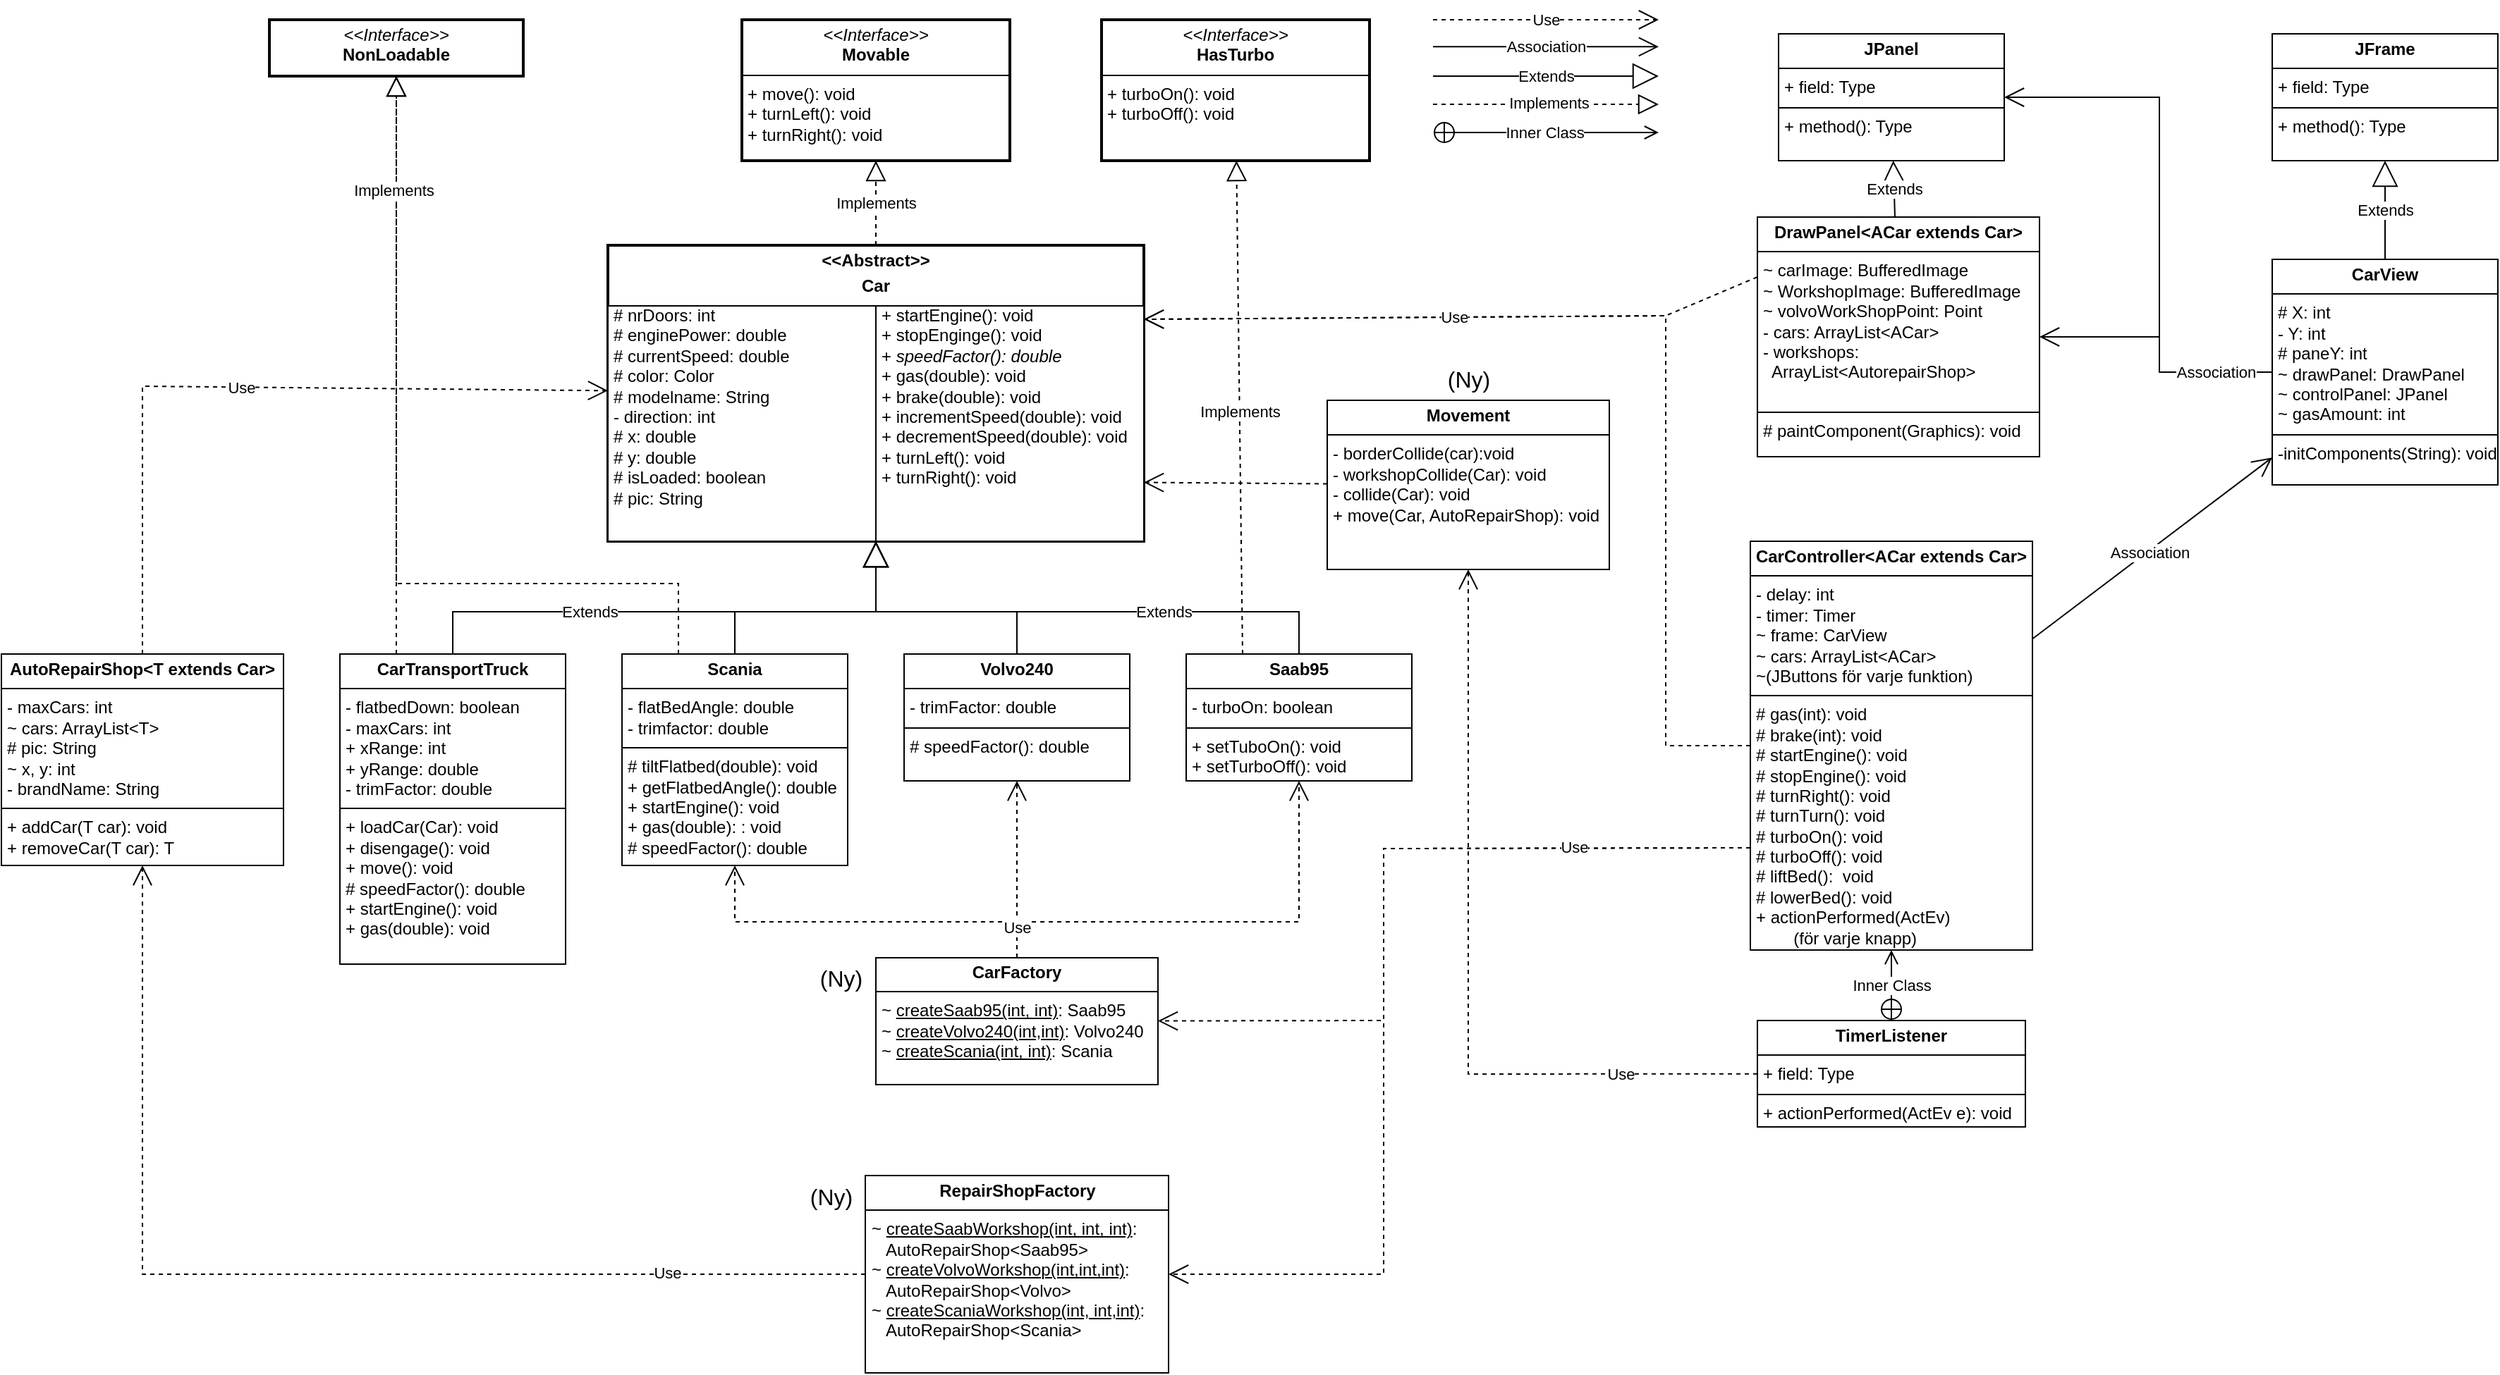 <mxfile version="26.0.16">
  <diagram name="Sida-1" id="Nc39ZoOwCb8wQkVG9bUB">
    <mxGraphModel dx="2227" dy="696" grid="1" gridSize="10" guides="1" tooltips="1" connect="1" arrows="1" fold="1" page="1" pageScale="1" pageWidth="827" pageHeight="1169" math="0" shadow="0">
      <root>
        <mxCell id="0" />
        <mxCell id="1" parent="0" />
        <mxCell id="TYtJpe8hq0c6kEm3nhar-1" value="&lt;p style=&quot;margin:0px;margin-top:4px;text-align:center;&quot;&gt;&lt;i&gt;&amp;lt;&amp;lt;Interface&amp;gt;&amp;gt;&lt;/i&gt;&lt;br&gt;&lt;b&gt;Movable&lt;/b&gt;&lt;/p&gt;&lt;hr size=&quot;1&quot; style=&quot;border-style:solid;&quot;&gt;&lt;p style=&quot;margin:0px;margin-left:4px;&quot;&gt;+ move(): void&lt;/p&gt;&lt;p style=&quot;margin:0px;margin-left:4px;&quot;&gt;+ turnLeft(): void&lt;/p&gt;&lt;p style=&quot;margin:0px;margin-left:4px;&quot;&gt;+ turnRight(): void&lt;/p&gt;" style="verticalAlign=top;align=left;overflow=fill;html=1;whiteSpace=wrap;strokeWidth=2;" parent="1" vertex="1">
          <mxGeometry x="475" y="40" width="190" height="100" as="geometry" />
        </mxCell>
        <mxCell id="TYtJpe8hq0c6kEm3nhar-3" value="&lt;p style=&quot;margin:0px;margin-top:4px;text-align:center;&quot;&gt;&lt;i&gt;&amp;lt;&amp;lt;Interface&amp;gt;&amp;gt;&lt;/i&gt;&lt;br&gt;&lt;b&gt;NonLoadable&lt;/b&gt;&lt;/p&gt;&lt;p style=&quot;margin:0px;margin-left:4px;&quot;&gt;&lt;br&gt;&lt;/p&gt;" style="verticalAlign=top;align=left;overflow=fill;html=1;whiteSpace=wrap;strokeWidth=2;" parent="1" vertex="1">
          <mxGeometry x="140" y="40" width="180" height="40" as="geometry" />
        </mxCell>
        <mxCell id="TYtJpe8hq0c6kEm3nhar-4" value="&lt;p style=&quot;margin:0px;margin-top:4px;text-align:center;&quot;&gt;&lt;b&gt;CarTransportTruck&lt;/b&gt;&lt;/p&gt;&lt;hr size=&quot;1&quot; style=&quot;border-style:solid;&quot;&gt;&lt;p style=&quot;margin:0px;margin-left:4px;&quot;&gt;- flatbedDown: boolean&lt;/p&gt;&lt;p style=&quot;margin:0px;margin-left:4px;&quot;&gt;- maxCars: int&lt;/p&gt;&lt;p style=&quot;margin:0px;margin-left:4px;&quot;&gt;+ xRange: int&lt;/p&gt;&lt;p style=&quot;margin:0px;margin-left:4px;&quot;&gt;+ yRange: double&lt;/p&gt;&lt;p style=&quot;margin:0px;margin-left:4px;&quot;&gt;- trimFactor: double&lt;/p&gt;&lt;hr size=&quot;1&quot; style=&quot;border-style:solid;&quot;&gt;&lt;p style=&quot;margin:0px;margin-left:4px;&quot;&gt;+ loadCar(Car): void&lt;/p&gt;&lt;p style=&quot;margin:0px;margin-left:4px;&quot;&gt;+ disengage(): void&lt;/p&gt;&lt;p style=&quot;margin:0px;margin-left:4px;&quot;&gt;&lt;span style=&quot;background-color: transparent; color: light-dark(rgb(0, 0, 0), rgb(255, 255, 255));&quot;&gt;+ move(): void&lt;/span&gt;&lt;/p&gt;&lt;p style=&quot;margin:0px;margin-left:4px;&quot;&gt;#&lt;span style=&quot;background-color: transparent; color: light-dark(rgb(0, 0, 0), rgb(255, 255, 255));&quot;&gt;&amp;nbsp;speedFactor(): double&lt;/span&gt;&lt;/p&gt;&lt;p style=&quot;margin:0px;margin-left:4px;&quot;&gt;&lt;span style=&quot;background-color: transparent; color: light-dark(rgb(0, 0, 0), rgb(255, 255, 255));&quot;&gt;+ startEngine(): void&lt;br&gt;&lt;/span&gt;&lt;/p&gt;&lt;p style=&quot;margin:0px;margin-left:4px;&quot;&gt;&lt;span style=&quot;background-color: transparent; color: light-dark(rgb(0, 0, 0), rgb(255, 255, 255));&quot;&gt;+ gas(double): void&lt;br&gt;&lt;/span&gt;&lt;/p&gt;" style="verticalAlign=top;align=left;overflow=fill;html=1;whiteSpace=wrap;" parent="1" vertex="1">
          <mxGeometry x="190" y="490" width="160" height="220" as="geometry" />
        </mxCell>
        <mxCell id="TYtJpe8hq0c6kEm3nhar-5" value="&lt;p style=&quot;margin:0px;margin-top:4px;text-align:center;&quot;&gt;&lt;b&gt;DrawPanel&amp;lt;ACar extends Car&amp;gt;&lt;/b&gt;&lt;/p&gt;&lt;hr size=&quot;1&quot; style=&quot;border-style:solid;&quot;&gt;&lt;p style=&quot;margin:0px;margin-left:4px;&quot;&gt;~ carImage: BufferedImage&lt;/p&gt;&lt;p style=&quot;margin:0px;margin-left:4px;&quot;&gt;~ WorkshopImage: BufferedImage&lt;span style=&quot;white-space: pre;&quot;&gt;&#x9;&lt;/span&gt;&lt;/p&gt;&lt;p style=&quot;margin:0px;margin-left:4px;&quot;&gt;~ volvoWorkShopPoint: Point&lt;/p&gt;&lt;p style=&quot;margin:0px;margin-left:4px;&quot;&gt;- cars: ArrayList&amp;lt;ACar&amp;gt;&lt;/p&gt;&lt;p style=&quot;margin:0px;margin-left:4px;&quot;&gt;- workshops:&amp;nbsp; &amp;nbsp; &amp;nbsp; &amp;nbsp; &amp;nbsp; &amp;nbsp; &amp;nbsp; &amp;nbsp; &amp;nbsp; &amp;nbsp;&lt;/p&gt;&lt;p style=&quot;margin:0px;margin-left:4px;&quot;&gt;&amp;nbsp; ArrayList&amp;lt;AutorepairShop&amp;gt;&lt;/p&gt;&lt;p style=&quot;margin:0px;margin-left:4px;&quot;&gt;&lt;br&gt;&lt;/p&gt;&lt;hr size=&quot;1&quot; style=&quot;border-style:solid;&quot;&gt;&lt;p style=&quot;margin:0px;margin-left:4px;&quot;&gt;# paintComponent(Graphics): void&lt;/p&gt;" style="verticalAlign=top;align=left;overflow=fill;html=1;whiteSpace=wrap;" parent="1" vertex="1">
          <mxGeometry x="1195" y="180" width="200" height="170" as="geometry" />
        </mxCell>
        <mxCell id="TYtJpe8hq0c6kEm3nhar-6" value="&lt;p style=&quot;margin:0px;margin-top:4px;text-align:center;&quot;&gt;&lt;b&gt;&amp;lt;&amp;lt;Abstract&amp;gt;&amp;gt;&lt;/b&gt;&lt;/p&gt;&lt;p style=&quot;margin:0px;margin-top:4px;text-align:center;&quot;&gt;&lt;b&gt;Car&lt;/b&gt;&lt;/p&gt;&lt;hr size=&quot;1&quot; style=&quot;border-style:solid;&quot;&gt;&lt;p style=&quot;margin:0px;margin-left:4px;&quot;&gt;# nrDoors: int&lt;/p&gt;&lt;p style=&quot;margin:0px;margin-left:4px;&quot;&gt;# enginePower: double&lt;/p&gt;&lt;p style=&quot;margin:0px;margin-left:4px;&quot;&gt;# currentSpeed: double&lt;/p&gt;&lt;p style=&quot;margin:0px;margin-left:4px;&quot;&gt;# color: Color&lt;/p&gt;&lt;p style=&quot;margin:0px;margin-left:4px;&quot;&gt;# modelname: String&lt;/p&gt;&lt;p style=&quot;margin:0px;margin-left:4px;&quot;&gt;- direction: String&lt;/p&gt;&lt;p style=&quot;margin:0px;margin-left:4px;&quot;&gt;# x: double&lt;/p&gt;&lt;p style=&quot;margin:0px;margin-left:4px;&quot;&gt;# y: double&lt;/p&gt;&lt;p style=&quot;margin:0px;margin-left:4px;&quot;&gt;# isLoaded: boolean&lt;/p&gt;&lt;p style=&quot;margin:0px;margin-left:4px;&quot;&gt;# pic: String&lt;/p&gt;&lt;hr size=&quot;1&quot; style=&quot;border-style:solid;&quot;&gt;&lt;p style=&quot;margin:0px;margin-left:4px;&quot;&gt;+ startEngine(): void&lt;/p&gt;&lt;p style=&quot;margin:0px;margin-left:4px;&quot;&gt;+ stopEnginge(): void&lt;/p&gt;&lt;p style=&quot;margin:0px;margin-left:4px;&quot;&gt;+ speedFactor(): double {abstract}&lt;/p&gt;&lt;p style=&quot;margin:0px;margin-left:4px;&quot;&gt;+ gas(double): void&lt;/p&gt;&lt;p style=&quot;margin:0px;margin-left:4px;&quot;&gt;+ brake(double): void&lt;/p&gt;&lt;p style=&quot;margin:0px;margin-left:4px;&quot;&gt;+ incrementSpeed(double): void&lt;/p&gt;&lt;p style=&quot;margin:0px;margin-left:4px;&quot;&gt;+ decrementSpeed(double): void&lt;/p&gt;&lt;p style=&quot;margin:0px;margin-left:4px;&quot;&gt;+ turnLeft(): void&lt;/p&gt;&lt;p style=&quot;margin:0px;margin-left:4px;&quot;&gt;+ turnRight(): void&lt;/p&gt;&lt;p style=&quot;margin:0px;margin-left:4px;&quot;&gt;&lt;br&gt;&lt;/p&gt;" style="verticalAlign=top;align=left;overflow=fill;html=1;whiteSpace=wrap;strokeWidth=2;" parent="1" vertex="1">
          <mxGeometry x="380" y="200" width="380" height="210" as="geometry" />
        </mxCell>
        <mxCell id="TYtJpe8hq0c6kEm3nhar-7" value="&lt;p style=&quot;margin:0px;margin-top:4px;text-align:center;&quot;&gt;&lt;b&gt;Scania&lt;/b&gt;&lt;/p&gt;&lt;hr size=&quot;1&quot; style=&quot;border-style:solid;&quot;&gt;&lt;p style=&quot;margin:0px;margin-left:4px;&quot;&gt;- flatBedAngle: double&lt;/p&gt;&lt;p style=&quot;margin:0px;margin-left:4px;&quot;&gt;- trimfactor: double&lt;/p&gt;&lt;hr size=&quot;1&quot; style=&quot;border-style:solid;&quot;&gt;&lt;p style=&quot;margin:0px;margin-left:4px;&quot;&gt;# tiltFlatbed(double): void&lt;/p&gt;&lt;p style=&quot;margin:0px;margin-left:4px;&quot;&gt;+ getFlatbedAngle(): double&lt;/p&gt;&lt;p style=&quot;margin:0px;margin-left:4px;&quot;&gt;+ startEngine(): void&lt;/p&gt;&lt;p style=&quot;margin:0px;margin-left:4px;&quot;&gt;+ gas(double): : void&lt;/p&gt;&lt;p style=&quot;margin:0px;margin-left:4px;&quot;&gt;# speedFactor(): double&lt;/p&gt;&lt;p style=&quot;margin:0px;margin-left:4px;&quot;&gt;&lt;br&gt;&lt;/p&gt;" style="verticalAlign=top;align=left;overflow=fill;html=1;whiteSpace=wrap;" parent="1" vertex="1">
          <mxGeometry x="390" y="490" width="160" height="150" as="geometry" />
        </mxCell>
        <mxCell id="TYtJpe8hq0c6kEm3nhar-8" value="&lt;p style=&quot;margin:0px;margin-top:4px;text-align:center;&quot;&gt;&lt;b&gt;AutoRepairShop&amp;lt;T extends Car&amp;gt;&lt;/b&gt;&lt;/p&gt;&lt;hr size=&quot;1&quot; style=&quot;border-style:solid;&quot;&gt;&lt;p style=&quot;margin:0px;margin-left:4px;&quot;&gt;- maxCars: int&lt;/p&gt;&lt;p style=&quot;margin:0px;margin-left:4px;&quot;&gt;~ cars: ArrayList&amp;lt;T&amp;gt;&lt;/p&gt;&lt;p style=&quot;margin:0px;margin-left:4px;&quot;&gt;# pic: String&lt;/p&gt;&lt;p style=&quot;margin:0px;margin-left:4px;&quot;&gt;~ x, y: int&lt;/p&gt;&lt;p style=&quot;margin:0px;margin-left:4px;&quot;&gt;- brandName: String&lt;/p&gt;&lt;hr size=&quot;1&quot; style=&quot;border-style:solid;&quot;&gt;&lt;p style=&quot;margin:0px;margin-left:4px;&quot;&gt;+ addCar(T car): void&lt;/p&gt;&lt;p style=&quot;margin:0px;margin-left:4px;&quot;&gt;+ removeCar(T car): T&lt;/p&gt;" style="verticalAlign=top;align=left;overflow=fill;html=1;whiteSpace=wrap;" parent="1" vertex="1">
          <mxGeometry x="-50" y="490" width="200" height="150" as="geometry" />
        </mxCell>
        <mxCell id="TYtJpe8hq0c6kEm3nhar-9" value="&lt;p style=&quot;margin:0px;margin-top:4px;text-align:center;&quot;&gt;&lt;b&gt;Saab95&lt;/b&gt;&lt;/p&gt;&lt;hr size=&quot;1&quot; style=&quot;border-style:solid;&quot;&gt;&lt;p style=&quot;margin:0px;margin-left:4px;&quot;&gt;- turboOn: boolean&lt;/p&gt;&lt;hr size=&quot;1&quot; style=&quot;border-style:solid;&quot;&gt;&lt;p style=&quot;margin:0px;margin-left:4px;&quot;&gt;+ setTuboOn(): void&lt;/p&gt;&lt;p style=&quot;margin:0px;margin-left:4px;&quot;&gt;+ setTurboOff(): void&lt;/p&gt;" style="verticalAlign=top;align=left;overflow=fill;html=1;whiteSpace=wrap;" parent="1" vertex="1">
          <mxGeometry x="790" y="490" width="160" height="90" as="geometry" />
        </mxCell>
        <mxCell id="TYtJpe8hq0c6kEm3nhar-12" value="&lt;p style=&quot;margin:0px;margin-top:4px;text-align:center;&quot;&gt;&lt;b&gt;CarView&lt;/b&gt;&lt;/p&gt;&lt;hr size=&quot;1&quot; style=&quot;border-style:solid;&quot;&gt;&lt;p style=&quot;margin:0px;margin-left:4px;&quot;&gt;# X: int&lt;/p&gt;&lt;p style=&quot;margin:0px;margin-left:4px;&quot;&gt;- Y: int&lt;/p&gt;&lt;p style=&quot;margin:0px;margin-left:4px;&quot;&gt;# paneY: int&lt;/p&gt;&lt;p style=&quot;margin:0px;margin-left:4px;&quot;&gt;~ drawPanel: DrawPanel&lt;/p&gt;&lt;p style=&quot;margin:0px;margin-left:4px;&quot;&gt;~ controlPanel: JPanel&lt;/p&gt;&lt;p style=&quot;margin:0px;margin-left:4px;&quot;&gt;~ gasAmount: int&lt;/p&gt;&lt;hr size=&quot;1&quot; style=&quot;border-style:solid;&quot;&gt;&lt;p style=&quot;margin:0px;margin-left:4px;&quot;&gt;-initComponents(String): void&lt;/p&gt;" style="verticalAlign=top;align=left;overflow=fill;html=1;whiteSpace=wrap;" parent="1" vertex="1">
          <mxGeometry x="1560" y="210" width="160" height="160" as="geometry" />
        </mxCell>
        <mxCell id="TYtJpe8hq0c6kEm3nhar-13" value="&lt;p style=&quot;margin:0px;margin-top:4px;text-align:center;&quot;&gt;&lt;b&gt;Volvo240&lt;/b&gt;&lt;/p&gt;&lt;hr size=&quot;1&quot; style=&quot;border-style:solid;&quot;&gt;&lt;p style=&quot;margin:0px;margin-left:4px;&quot;&gt;- trimFactor: double&lt;/p&gt;&lt;hr size=&quot;1&quot; style=&quot;border-style:solid;&quot;&gt;&lt;p style=&quot;margin:0px;margin-left:4px;&quot;&gt;# speedFactor(): double&lt;/p&gt;" style="verticalAlign=top;align=left;overflow=fill;html=1;whiteSpace=wrap;" parent="1" vertex="1">
          <mxGeometry x="590" y="490" width="160" height="90" as="geometry" />
        </mxCell>
        <mxCell id="TYtJpe8hq0c6kEm3nhar-14" value="&lt;p style=&quot;margin:0px;margin-top:4px;text-align:center;&quot;&gt;&lt;b&gt;CarController&amp;lt;ACar extends Car&amp;gt;&lt;/b&gt;&lt;/p&gt;&lt;hr size=&quot;1&quot; style=&quot;border-style:solid;&quot;&gt;&lt;p style=&quot;margin:0px;margin-left:4px;&quot;&gt;- delay: int&lt;/p&gt;&lt;p style=&quot;margin:0px;margin-left:4px;&quot;&gt;- timer: Timer&lt;/p&gt;&lt;p style=&quot;margin:0px;margin-left:4px;&quot;&gt;~ frame: CarView&lt;/p&gt;&lt;p style=&quot;margin:0px;margin-left:4px;&quot;&gt;~ cars: ArrayList&amp;lt;ACar&amp;gt;&lt;/p&gt;&lt;p style=&quot;margin:0px;margin-left:4px;&quot;&gt;~(JButtons för varje funktion)&lt;/p&gt;&lt;hr size=&quot;1&quot; style=&quot;border-style:solid;&quot;&gt;&lt;p style=&quot;margin:0px;margin-left:4px;&quot;&gt;# gas(int): void&lt;/p&gt;&lt;p style=&quot;margin:0px;margin-left:4px;&quot;&gt;# brake(int): void&lt;/p&gt;&lt;p style=&quot;margin:0px;margin-left:4px;&quot;&gt;# startEngine(): void&lt;/p&gt;&lt;p style=&quot;margin:0px;margin-left:4px;&quot;&gt;# stopEngine(): void&lt;/p&gt;&lt;p style=&quot;margin:0px;margin-left:4px;&quot;&gt;# turnRight(): void&lt;/p&gt;&lt;p style=&quot;margin:0px;margin-left:4px;&quot;&gt;# turnTurn(): void&lt;/p&gt;&lt;p style=&quot;margin:0px;margin-left:4px;&quot;&gt;# turboOn(): void&lt;/p&gt;&lt;p style=&quot;margin:0px;margin-left:4px;&quot;&gt;# turboOff(): void&lt;/p&gt;&lt;p style=&quot;margin:0px;margin-left:4px;&quot;&gt;# liftBed():&amp;nbsp; void&lt;/p&gt;&lt;p style=&quot;margin:0px;margin-left:4px;&quot;&gt;# lowerBed(): void&lt;/p&gt;&lt;p style=&quot;margin: 0px 0px 0px 4px;&quot;&gt;+ actionPerformed(ActEv)&lt;/p&gt;&lt;p style=&quot;margin: 0px 0px 0px 4px;&quot;&gt;&lt;span style=&quot;white-space: pre;&quot;&gt;&#x9;&lt;/span&gt;(för varje knapp)&lt;/p&gt;" style="verticalAlign=top;align=left;overflow=fill;html=1;whiteSpace=wrap;" parent="1" vertex="1">
          <mxGeometry x="1190" y="410" width="200" height="290" as="geometry" />
        </mxCell>
        <mxCell id="TYtJpe8hq0c6kEm3nhar-20" value="" style="endArrow=block;dashed=1;endFill=0;endSize=12;html=1;rounded=0;exitX=0.5;exitY=0;exitDx=0;exitDy=0;" parent="1" source="TYtJpe8hq0c6kEm3nhar-6" target="TYtJpe8hq0c6kEm3nhar-1" edge="1">
          <mxGeometry width="160" relative="1" as="geometry">
            <mxPoint x="690" y="160" as="sourcePoint" />
            <mxPoint x="850" y="160" as="targetPoint" />
          </mxGeometry>
        </mxCell>
        <mxCell id="TYtJpe8hq0c6kEm3nhar-56" value="Implements" style="edgeLabel;html=1;align=center;verticalAlign=middle;resizable=0;points=[];" parent="TYtJpe8hq0c6kEm3nhar-20" vertex="1" connectable="0">
          <mxGeometry x="-0.021" relative="1" as="geometry">
            <mxPoint y="-1" as="offset" />
          </mxGeometry>
        </mxCell>
        <mxCell id="TYtJpe8hq0c6kEm3nhar-28" value="" style="endArrow=block;dashed=1;endFill=0;endSize=12;html=1;rounded=0;exitX=0.25;exitY=0;exitDx=0;exitDy=0;entryX=0.5;entryY=1;entryDx=0;entryDy=0;" parent="1" source="TYtJpe8hq0c6kEm3nhar-7" target="TYtJpe8hq0c6kEm3nhar-3" edge="1">
          <mxGeometry width="160" relative="1" as="geometry">
            <mxPoint x="410" y="280" as="sourcePoint" />
            <mxPoint x="230" y="160" as="targetPoint" />
            <Array as="points">
              <mxPoint x="430" y="440" />
              <mxPoint x="270" y="440" />
              <mxPoint x="230" y="440" />
            </Array>
          </mxGeometry>
        </mxCell>
        <mxCell id="TYtJpe8hq0c6kEm3nhar-29" value="" style="endArrow=block;dashed=1;endFill=0;endSize=12;html=1;rounded=0;exitX=0.25;exitY=0;exitDx=0;exitDy=0;" parent="1" source="TYtJpe8hq0c6kEm3nhar-4" target="TYtJpe8hq0c6kEm3nhar-3" edge="1">
          <mxGeometry width="160" relative="1" as="geometry">
            <mxPoint x="140" y="240" as="sourcePoint" />
            <mxPoint x="300" y="240" as="targetPoint" />
          </mxGeometry>
        </mxCell>
        <mxCell id="TYtJpe8hq0c6kEm3nhar-33" value="Use" style="endArrow=open;endSize=12;dashed=1;html=1;rounded=0;" parent="1" source="TYtJpe8hq0c6kEm3nhar-8" target="TYtJpe8hq0c6kEm3nhar-6" edge="1">
          <mxGeometry width="160" relative="1" as="geometry">
            <mxPoint x="690" y="150" as="sourcePoint" />
            <mxPoint x="1520" y="730" as="targetPoint" />
            <Array as="points">
              <mxPoint x="50" y="300" />
            </Array>
          </mxGeometry>
        </mxCell>
        <mxCell id="TYtJpe8hq0c6kEm3nhar-34" value="&lt;p style=&quot;margin:0px;margin-top:4px;text-align:center;&quot;&gt;&lt;b&gt;JFrame&lt;/b&gt;&lt;/p&gt;&lt;hr size=&quot;1&quot; style=&quot;border-style:solid;&quot;&gt;&lt;p style=&quot;margin:0px;margin-left:4px;&quot;&gt;+ field: Type&lt;/p&gt;&lt;hr size=&quot;1&quot; style=&quot;border-style:solid;&quot;&gt;&lt;p style=&quot;margin:0px;margin-left:4px;&quot;&gt;+ method(): Type&lt;/p&gt;" style="verticalAlign=top;align=left;overflow=fill;html=1;whiteSpace=wrap;" parent="1" vertex="1">
          <mxGeometry x="1560" y="50" width="160" height="90" as="geometry" />
        </mxCell>
        <mxCell id="TYtJpe8hq0c6kEm3nhar-35" value="&lt;p style=&quot;margin:0px;margin-top:4px;text-align:center;&quot;&gt;&lt;b&gt;JPanel&lt;/b&gt;&lt;/p&gt;&lt;hr size=&quot;1&quot; style=&quot;border-style:solid;&quot;&gt;&lt;p style=&quot;margin:0px;margin-left:4px;&quot;&gt;+ field: Type&lt;/p&gt;&lt;hr size=&quot;1&quot; style=&quot;border-style:solid;&quot;&gt;&lt;p style=&quot;margin:0px;margin-left:4px;&quot;&gt;+ method(): Type&lt;/p&gt;" style="verticalAlign=top;align=left;overflow=fill;html=1;whiteSpace=wrap;" parent="1" vertex="1">
          <mxGeometry x="1210" y="50" width="160" height="90" as="geometry" />
        </mxCell>
        <mxCell id="TYtJpe8hq0c6kEm3nhar-37" value="Extends" style="endArrow=block;endSize=16;endFill=0;html=1;rounded=0;" parent="1" source="TYtJpe8hq0c6kEm3nhar-12" target="TYtJpe8hq0c6kEm3nhar-34" edge="1">
          <mxGeometry width="160" relative="1" as="geometry">
            <mxPoint x="-20" y="190" as="sourcePoint" />
            <mxPoint x="140" y="190" as="targetPoint" />
          </mxGeometry>
        </mxCell>
        <mxCell id="TYtJpe8hq0c6kEm3nhar-38" value="Extends" style="endArrow=block;endSize=16;endFill=0;html=1;rounded=0;" parent="1" source="TYtJpe8hq0c6kEm3nhar-5" target="TYtJpe8hq0c6kEm3nhar-35" edge="1">
          <mxGeometry width="160" relative="1" as="geometry">
            <mxPoint x="-20" y="190" as="sourcePoint" />
            <mxPoint x="140" y="190" as="targetPoint" />
          </mxGeometry>
        </mxCell>
        <mxCell id="TYtJpe8hq0c6kEm3nhar-40" value="&lt;p style=&quot;text-wrap-mode: wrap; margin: 0px 0px 0px 4px;&quot;&gt;&lt;span style=&quot;background-color: transparent; color: light-dark(rgb(0, 0, 0), rgb(255, 255, 255));&quot;&gt;+ startEngine(): void&lt;/span&gt;&lt;/p&gt;&lt;p style=&quot;text-wrap-mode: wrap; margin: 0px 0px 0px 4px;&quot;&gt;+ stopEnginge(): void&lt;/p&gt;&lt;p style=&quot;text-wrap-mode: wrap; margin: 0px 0px 0px 4px;&quot;&gt;+ &lt;i&gt;speedFactor(): double&lt;/i&gt;&lt;/p&gt;&lt;p style=&quot;text-wrap-mode: wrap; margin: 0px 0px 0px 4px;&quot;&gt;+ gas(double): void&lt;/p&gt;&lt;p style=&quot;text-wrap-mode: wrap; margin: 0px 0px 0px 4px;&quot;&gt;+ brake(double): void&lt;/p&gt;&lt;p style=&quot;text-wrap-mode: wrap; margin: 0px 0px 0px 4px;&quot;&gt;+ incrementSpeed(double): void&lt;/p&gt;&lt;p style=&quot;text-wrap-mode: wrap; margin: 0px 0px 0px 4px;&quot;&gt;+ decrementSpeed(double): void&lt;/p&gt;&lt;p style=&quot;text-wrap-mode: wrap; margin: 0px 0px 0px 4px;&quot;&gt;+ turnLeft(): void&lt;/p&gt;&lt;p style=&quot;text-wrap-mode: wrap; margin: 0px 0px 0px 4px;&quot;&gt;+ turnRight(): void&lt;/p&gt;" style="verticalAlign=top;align=left;overflow=fill;html=1;whiteSpace=wrap;strokeWidth=1;" parent="1" vertex="1">
          <mxGeometry x="570" y="243" width="190" height="167" as="geometry" />
        </mxCell>
        <mxCell id="TYtJpe8hq0c6kEm3nhar-44" value="&lt;p style=&quot;margin: 0px 0px 0px 4px;&quot;&gt;&lt;span style=&quot;background-color: transparent; color: light-dark(rgb(0, 0, 0), rgb(255, 255, 255));&quot;&gt;# nrDoors: int&lt;/span&gt;&lt;/p&gt;&lt;p style=&quot;margin: 0px 0px 0px 4px;&quot;&gt;# enginePower: double&lt;/p&gt;&lt;p style=&quot;margin: 0px 0px 0px 4px;&quot;&gt;# currentSpeed: double&lt;/p&gt;&lt;p style=&quot;margin: 0px 0px 0px 4px;&quot;&gt;# color: Color&lt;/p&gt;&lt;p style=&quot;margin: 0px 0px 0px 4px;&quot;&gt;# modelname: String&lt;/p&gt;&lt;p style=&quot;margin: 0px 0px 0px 4px;&quot;&gt;- direction: int&lt;/p&gt;&lt;p style=&quot;margin: 0px 0px 0px 4px;&quot;&gt;# x: double&lt;/p&gt;&lt;p style=&quot;margin: 0px 0px 0px 4px;&quot;&gt;# y: double&lt;/p&gt;&lt;p style=&quot;margin: 0px 0px 0px 4px;&quot;&gt;# isLoaded: boolean&lt;/p&gt;&lt;p style=&quot;margin: 0px 0px 0px 4px;&quot;&gt;# pic: String&lt;/p&gt;" style="verticalAlign=top;align=left;overflow=fill;html=1;whiteSpace=wrap;" parent="1" vertex="1">
          <mxGeometry x="380" y="243" width="190" height="167" as="geometry" />
        </mxCell>
        <mxCell id="TYtJpe8hq0c6kEm3nhar-46" value="Extends" style="endArrow=block;endSize=16;endFill=0;html=1;rounded=0;" parent="1" source="TYtJpe8hq0c6kEm3nhar-9" target="TYtJpe8hq0c6kEm3nhar-6" edge="1">
          <mxGeometry x="-0.333" width="160" relative="1" as="geometry">
            <mxPoint x="690" y="440" as="sourcePoint" />
            <mxPoint x="850" y="440" as="targetPoint" />
            <Array as="points">
              <mxPoint x="870" y="460" />
              <mxPoint x="570" y="460" />
            </Array>
            <mxPoint as="offset" />
          </mxGeometry>
        </mxCell>
        <mxCell id="TYtJpe8hq0c6kEm3nhar-47" value="" style="endArrow=block;endSize=16;endFill=0;html=1;rounded=0;" parent="1" source="TYtJpe8hq0c6kEm3nhar-13" target="TYtJpe8hq0c6kEm3nhar-6" edge="1">
          <mxGeometry width="160" relative="1" as="geometry">
            <mxPoint x="640" y="430" as="sourcePoint" />
            <mxPoint x="800" y="430" as="targetPoint" />
            <Array as="points">
              <mxPoint x="670" y="460" />
              <mxPoint x="570" y="460" />
            </Array>
          </mxGeometry>
        </mxCell>
        <mxCell id="TYtJpe8hq0c6kEm3nhar-48" value="" style="endArrow=block;endSize=16;endFill=0;html=1;rounded=0;" parent="1" source="TYtJpe8hq0c6kEm3nhar-7" target="TYtJpe8hq0c6kEm3nhar-6" edge="1">
          <mxGeometry width="160" relative="1" as="geometry">
            <mxPoint x="550" y="650" as="sourcePoint" />
            <mxPoint x="710" y="650" as="targetPoint" />
            <Array as="points">
              <mxPoint x="470" y="460" />
              <mxPoint x="570" y="460" />
            </Array>
          </mxGeometry>
        </mxCell>
        <mxCell id="TYtJpe8hq0c6kEm3nhar-49" value="Extends" style="endArrow=block;endSize=16;endFill=0;html=1;rounded=0;" parent="1" source="TYtJpe8hq0c6kEm3nhar-4" target="TYtJpe8hq0c6kEm3nhar-6" edge="1">
          <mxGeometry x="-0.333" width="160" relative="1" as="geometry">
            <mxPoint x="540" y="690" as="sourcePoint" />
            <mxPoint x="700" y="690" as="targetPoint" />
            <Array as="points">
              <mxPoint x="270" y="460" />
              <mxPoint x="570" y="460" />
            </Array>
            <mxPoint as="offset" />
          </mxGeometry>
        </mxCell>
        <mxCell id="TYtJpe8hq0c6kEm3nhar-57" value="Implements" style="edgeLabel;html=1;align=center;verticalAlign=middle;resizable=0;points=[];" parent="1" vertex="1" connectable="0">
          <mxGeometry x="580" y="170.429" as="geometry">
            <mxPoint x="-352" y="-10" as="offset" />
          </mxGeometry>
        </mxCell>
        <mxCell id="TYtJpe8hq0c6kEm3nhar-58" value="Use" style="endArrow=open;endSize=12;dashed=1;html=1;rounded=0;" parent="1" edge="1">
          <mxGeometry width="160" relative="1" as="geometry">
            <mxPoint x="965" y="40" as="sourcePoint" />
            <mxPoint x="1125" y="40" as="targetPoint" />
            <mxPoint as="offset" />
          </mxGeometry>
        </mxCell>
        <mxCell id="TYtJpe8hq0c6kEm3nhar-61" value="Extends" style="endArrow=block;endSize=16;endFill=0;html=1;rounded=0;" parent="1" edge="1">
          <mxGeometry width="160" relative="1" as="geometry">
            <mxPoint x="965" y="80" as="sourcePoint" />
            <mxPoint x="1125" y="80" as="targetPoint" />
          </mxGeometry>
        </mxCell>
        <mxCell id="TYtJpe8hq0c6kEm3nhar-62" value="" style="endArrow=block;dashed=1;endFill=0;endSize=12;html=1;rounded=0;" parent="1" edge="1">
          <mxGeometry width="160" relative="1" as="geometry">
            <mxPoint x="965" y="100.0" as="sourcePoint" />
            <mxPoint x="1125" y="100.0" as="targetPoint" />
          </mxGeometry>
        </mxCell>
        <mxCell id="TYtJpe8hq0c6kEm3nhar-63" value="Implements" style="edgeLabel;html=1;align=center;verticalAlign=middle;resizable=0;points=[];" parent="TYtJpe8hq0c6kEm3nhar-62" vertex="1" connectable="0">
          <mxGeometry x="0.009" y="1" relative="1" as="geometry">
            <mxPoint x="1" as="offset" />
          </mxGeometry>
        </mxCell>
        <mxCell id="TYtJpe8hq0c6kEm3nhar-64" value="" style="endArrow=open;startArrow=circlePlus;endFill=0;startFill=0;endSize=8;html=1;rounded=0;" parent="1" edge="1">
          <mxGeometry width="160" relative="1" as="geometry">
            <mxPoint x="965" y="120" as="sourcePoint" />
            <mxPoint x="1125" y="120" as="targetPoint" />
          </mxGeometry>
        </mxCell>
        <mxCell id="TYtJpe8hq0c6kEm3nhar-65" value="Inner Class" style="edgeLabel;html=1;align=center;verticalAlign=middle;resizable=0;points=[];" parent="TYtJpe8hq0c6kEm3nhar-64" vertex="1" connectable="0">
          <mxGeometry x="-0.009" relative="1" as="geometry">
            <mxPoint x="-1" as="offset" />
          </mxGeometry>
        </mxCell>
        <mxCell id="TYtJpe8hq0c6kEm3nhar-69" value="" style="endArrow=open;startArrow=circlePlus;endFill=0;startFill=0;endSize=8;html=1;rounded=0;" parent="1" source="TYtJpe8hq0c6kEm3nhar-70" target="TYtJpe8hq0c6kEm3nhar-14" edge="1">
          <mxGeometry width="160" relative="1" as="geometry">
            <mxPoint x="1490" y="599.52" as="sourcePoint" />
            <mxPoint x="1650" y="599.52" as="targetPoint" />
            <Array as="points" />
          </mxGeometry>
        </mxCell>
        <mxCell id="TYtJpe8hq0c6kEm3nhar-71" value="Inner Class" style="edgeLabel;html=1;align=center;verticalAlign=middle;resizable=0;points=[];" parent="TYtJpe8hq0c6kEm3nhar-69" vertex="1" connectable="0">
          <mxGeometry x="-0.038" relative="1" as="geometry">
            <mxPoint y="-1" as="offset" />
          </mxGeometry>
        </mxCell>
        <mxCell id="TYtJpe8hq0c6kEm3nhar-70" value="&lt;p style=&quot;margin:0px;margin-top:4px;text-align:center;&quot;&gt;&lt;b&gt;TimerListener&lt;/b&gt;&lt;/p&gt;&lt;hr size=&quot;1&quot; style=&quot;border-style:solid;&quot;&gt;&lt;p style=&quot;margin:0px;margin-left:4px;&quot;&gt;+ field: Type&lt;/p&gt;&lt;hr size=&quot;1&quot; style=&quot;border-style:solid;&quot;&gt;&lt;p style=&quot;margin:0px;margin-left:4px;&quot;&gt;+ actionPerformed(ActEv e): void&lt;/p&gt;" style="verticalAlign=top;align=left;overflow=fill;html=1;whiteSpace=wrap;" parent="1" vertex="1">
          <mxGeometry x="1195" y="750" width="190" height="75.48" as="geometry" />
        </mxCell>
        <mxCell id="TYtJpe8hq0c6kEm3nhar-72" value="" style="endArrow=open;endSize=12;dashed=1;html=1;rounded=0;entryX=1;entryY=0.25;entryDx=0;entryDy=0;" parent="1" source="TYtJpe8hq0c6kEm3nhar-14" target="TYtJpe8hq0c6kEm3nhar-6" edge="1">
          <mxGeometry width="160" relative="1" as="geometry">
            <mxPoint x="900" y="450" as="sourcePoint" />
            <mxPoint x="1060" y="450" as="targetPoint" />
            <mxPoint as="offset" />
            <Array as="points">
              <mxPoint x="1130" y="555" />
              <mxPoint x="1130" y="250" />
            </Array>
          </mxGeometry>
        </mxCell>
        <mxCell id="TYtJpe8hq0c6kEm3nhar-77" value="" style="endArrow=open;endFill=1;endSize=12;html=1;rounded=0;" parent="1" source="TYtJpe8hq0c6kEm3nhar-12" target="TYtJpe8hq0c6kEm3nhar-5" edge="1">
          <mxGeometry width="160" relative="1" as="geometry">
            <mxPoint x="1520" y="564.17" as="sourcePoint" />
            <mxPoint x="1680" y="564.17" as="targetPoint" />
            <Array as="points">
              <mxPoint x="1480" y="290" />
              <mxPoint x="1480" y="265" />
            </Array>
          </mxGeometry>
        </mxCell>
        <mxCell id="TYtJpe8hq0c6kEm3nhar-79" value="" style="endArrow=open;endFill=1;endSize=12;html=1;rounded=0;" parent="1" source="TYtJpe8hq0c6kEm3nhar-14" target="TYtJpe8hq0c6kEm3nhar-12" edge="1">
          <mxGeometry width="160" relative="1" as="geometry">
            <mxPoint x="1500" y="578.33" as="sourcePoint" />
            <mxPoint x="1660" y="578.33" as="targetPoint" />
          </mxGeometry>
        </mxCell>
        <mxCell id="TYtJpe8hq0c6kEm3nhar-80" value="Association" style="edgeLabel;html=1;align=center;verticalAlign=middle;resizable=0;points=[];" parent="TYtJpe8hq0c6kEm3nhar-79" vertex="1" connectable="0">
          <mxGeometry x="-0.045" y="2" relative="1" as="geometry">
            <mxPoint x="3" y="2" as="offset" />
          </mxGeometry>
        </mxCell>
        <mxCell id="TYtJpe8hq0c6kEm3nhar-81" value="" style="endArrow=open;endFill=1;endSize=12;html=1;rounded=0;" parent="1" source="TYtJpe8hq0c6kEm3nhar-12" target="TYtJpe8hq0c6kEm3nhar-35" edge="1">
          <mxGeometry width="160" relative="1" as="geometry">
            <mxPoint x="1340" y="170.43" as="sourcePoint" />
            <mxPoint x="1500" y="170.43" as="targetPoint" />
            <Array as="points">
              <mxPoint x="1480" y="290" />
              <mxPoint x="1480" y="95" />
            </Array>
          </mxGeometry>
        </mxCell>
        <mxCell id="TYtJpe8hq0c6kEm3nhar-82" value="Association" style="edgeLabel;html=1;align=center;verticalAlign=middle;resizable=0;points=[];" parent="TYtJpe8hq0c6kEm3nhar-81" vertex="1" connectable="0">
          <mxGeometry x="-0.045" y="2" relative="1" as="geometry">
            <mxPoint x="42" y="104" as="offset" />
          </mxGeometry>
        </mxCell>
        <mxCell id="TYtJpe8hq0c6kEm3nhar-84" value="" style="endArrow=open;endFill=1;endSize=12;html=1;rounded=0;" parent="1" edge="1">
          <mxGeometry width="160" relative="1" as="geometry">
            <mxPoint x="965" y="59.17" as="sourcePoint" />
            <mxPoint x="1125" y="59.17" as="targetPoint" />
          </mxGeometry>
        </mxCell>
        <mxCell id="TYtJpe8hq0c6kEm3nhar-85" value="Association" style="edgeLabel;html=1;align=center;verticalAlign=middle;resizable=0;points=[];" parent="TYtJpe8hq0c6kEm3nhar-84" vertex="1" connectable="0">
          <mxGeometry x="-0.045" y="2" relative="1" as="geometry">
            <mxPoint x="3" y="2" as="offset" />
          </mxGeometry>
        </mxCell>
        <mxCell id="TYtJpe8hq0c6kEm3nhar-92" value="" style="endArrow=open;endSize=12;dashed=1;html=1;rounded=0;entryX=1;entryY=0.75;entryDx=0;entryDy=0;" parent="1" source="TYtJpe8hq0c6kEm3nhar-97" target="TYtJpe8hq0c6kEm3nhar-40" edge="1">
          <mxGeometry width="160" relative="1" as="geometry">
            <mxPoint x="810" y="279.17" as="sourcePoint" />
            <mxPoint x="890" y="383" as="targetPoint" />
            <mxPoint as="offset" />
          </mxGeometry>
        </mxCell>
        <mxCell id="TYtJpe8hq0c6kEm3nhar-94" value="Use" style="endArrow=open;endSize=12;dashed=1;html=1;rounded=0;entryX=1;entryY=0.25;entryDx=0;entryDy=0;exitX=0;exitY=0.25;exitDx=0;exitDy=0;" parent="1" source="TYtJpe8hq0c6kEm3nhar-5" target="TYtJpe8hq0c6kEm3nhar-6" edge="1">
          <mxGeometry width="160" relative="1" as="geometry">
            <mxPoint x="1110" y="260" as="sourcePoint" />
            <mxPoint x="770" y="250" as="targetPoint" />
            <mxPoint as="offset" />
            <Array as="points">
              <mxPoint x="1130" y="250" />
            </Array>
          </mxGeometry>
        </mxCell>
        <mxCell id="TYtJpe8hq0c6kEm3nhar-95" value="Use" style="endArrow=open;endSize=12;dashed=1;html=1;rounded=0;" parent="1" source="TYtJpe8hq0c6kEm3nhar-70" target="TYtJpe8hq0c6kEm3nhar-97" edge="1">
          <mxGeometry x="-0.654" width="160" relative="1" as="geometry">
            <mxPoint x="1110" y="451.69" as="sourcePoint" />
            <mxPoint x="980" y="420.002" as="targetPoint" />
            <mxPoint as="offset" />
            <Array as="points">
              <mxPoint x="990" y="788" />
            </Array>
          </mxGeometry>
        </mxCell>
        <mxCell id="TYtJpe8hq0c6kEm3nhar-97" value="&lt;p style=&quot;margin:0px;margin-top:4px;text-align:center;&quot;&gt;&lt;b&gt;Movement&lt;/b&gt;&lt;/p&gt;&lt;hr size=&quot;1&quot; style=&quot;border-style:solid;&quot;&gt;&lt;p style=&quot;margin:0px;margin-left:4px;&quot;&gt;- borderCollide(car):void&lt;/p&gt;&lt;p style=&quot;margin:0px;margin-left:4px;&quot;&gt;- workshopCollide(Car): void&lt;/p&gt;&lt;p style=&quot;margin:0px;margin-left:4px;&quot;&gt;- collide(Car): void&lt;/p&gt;&lt;p style=&quot;margin:0px;margin-left:4px;&quot;&gt;+ move(Car, AutoRepairShop): void&lt;/p&gt;&lt;p style=&quot;margin:0px;margin-left:4px;&quot;&gt;&lt;br&gt;&lt;/p&gt;" style="verticalAlign=top;align=left;overflow=fill;html=1;whiteSpace=wrap;" parent="1" vertex="1">
          <mxGeometry x="890" y="310" width="200" height="120" as="geometry" />
        </mxCell>
        <mxCell id="TYtJpe8hq0c6kEm3nhar-100" value="(Ny)" style="text;html=1;align=center;verticalAlign=middle;resizable=0;points=[];autosize=1;strokeColor=none;fillColor=none;strokeWidth=1;fontSize=16;" parent="1" vertex="1">
          <mxGeometry x="965" y="280" width="50" height="30" as="geometry" />
        </mxCell>
        <mxCell id="gOiXd0cWTa1Fr1QmrL9d-6" value="&lt;p style=&quot;margin:0px;margin-top:4px;text-align:center;&quot;&gt;&lt;i&gt;&amp;lt;&amp;lt;Interface&amp;gt;&amp;gt;&lt;/i&gt;&lt;br&gt;&lt;b&gt;HasTurbo&lt;/b&gt;&lt;/p&gt;&lt;hr size=&quot;1&quot; style=&quot;border-style:solid;&quot;&gt;&lt;p style=&quot;margin:0px;margin-left:4px;&quot;&gt;+ turboOn(): void&lt;/p&gt;&lt;p style=&quot;margin:0px;margin-left:4px;&quot;&gt;+ turboOff(): void&lt;/p&gt;" style="verticalAlign=top;align=left;overflow=fill;html=1;whiteSpace=wrap;strokeWidth=2;" parent="1" vertex="1">
          <mxGeometry x="730" y="40" width="190" height="100" as="geometry" />
        </mxCell>
        <mxCell id="gOiXd0cWTa1Fr1QmrL9d-7" value="" style="endArrow=block;dashed=1;endFill=0;endSize=12;html=1;rounded=0;exitX=0.25;exitY=0;exitDx=0;exitDy=0;" parent="1" source="TYtJpe8hq0c6kEm3nhar-9" target="gOiXd0cWTa1Fr1QmrL9d-6" edge="1">
          <mxGeometry width="160" relative="1" as="geometry">
            <mxPoint x="580" y="210" as="sourcePoint" />
            <mxPoint x="580" y="150" as="targetPoint" />
          </mxGeometry>
        </mxCell>
        <mxCell id="gOiXd0cWTa1Fr1QmrL9d-8" value="Implements" style="edgeLabel;html=1;align=center;verticalAlign=middle;resizable=0;points=[];" parent="gOiXd0cWTa1Fr1QmrL9d-7" vertex="1" connectable="0">
          <mxGeometry x="-0.021" relative="1" as="geometry">
            <mxPoint y="-1" as="offset" />
          </mxGeometry>
        </mxCell>
        <mxCell id="gOiXd0cWTa1Fr1QmrL9d-9" value="&lt;p style=&quot;margin:0px;margin-top:4px;text-align:center;&quot;&gt;&lt;b&gt;CarFactory&lt;/b&gt;&lt;/p&gt;&lt;hr size=&quot;1&quot; style=&quot;border-style:solid;&quot;&gt;&lt;p style=&quot;margin:0px;margin-left:4px;&quot;&gt;~ &lt;u&gt;createSaab95(int, int)&lt;/u&gt;: Saab95&lt;/p&gt;&lt;p style=&quot;margin:0px;margin-left:4px;&quot;&gt;~ &lt;u&gt;createVolvo240(int,int)&lt;/u&gt;: Volvo240&lt;/p&gt;&lt;p style=&quot;margin:0px;margin-left:4px;&quot;&gt;~ &lt;u&gt;createScania(int, int)&lt;/u&gt;: Scania&lt;/p&gt;" style="verticalAlign=top;align=left;overflow=fill;html=1;whiteSpace=wrap;" parent="1" vertex="1">
          <mxGeometry x="570" y="705.48" width="200" height="90" as="geometry" />
        </mxCell>
        <mxCell id="gOiXd0cWTa1Fr1QmrL9d-10" value="" style="endArrow=open;endSize=12;dashed=1;html=1;rounded=0;" parent="1" source="gOiXd0cWTa1Fr1QmrL9d-9" target="TYtJpe8hq0c6kEm3nhar-7" edge="1">
          <mxGeometry x="-0.654" width="160" relative="1" as="geometry">
            <mxPoint x="695" y="1058" as="sourcePoint" />
            <mxPoint x="490" y="730" as="targetPoint" />
            <mxPoint as="offset" />
            <Array as="points">
              <mxPoint x="670" y="680" />
              <mxPoint x="470" y="680" />
            </Array>
          </mxGeometry>
        </mxCell>
        <mxCell id="gOiXd0cWTa1Fr1QmrL9d-11" value="" style="endArrow=open;endSize=12;dashed=1;html=1;rounded=0;" parent="1" source="gOiXd0cWTa1Fr1QmrL9d-9" target="TYtJpe8hq0c6kEm3nhar-9" edge="1">
          <mxGeometry x="-0.654" width="160" relative="1" as="geometry">
            <mxPoint x="1070" y="828" as="sourcePoint" />
            <mxPoint x="865" y="500" as="targetPoint" />
            <mxPoint as="offset" />
            <Array as="points">
              <mxPoint x="670" y="680" />
              <mxPoint x="870" y="680" />
            </Array>
          </mxGeometry>
        </mxCell>
        <mxCell id="gOiXd0cWTa1Fr1QmrL9d-12" value="Use" style="endArrow=open;endSize=12;dashed=1;html=1;rounded=0;" parent="1" source="gOiXd0cWTa1Fr1QmrL9d-9" target="TYtJpe8hq0c6kEm3nhar-13" edge="1">
          <mxGeometry x="-0.654" width="160" relative="1" as="geometry">
            <mxPoint x="1025" y="888" as="sourcePoint" />
            <mxPoint x="820" y="560" as="targetPoint" />
            <mxPoint as="offset" />
            <Array as="points" />
          </mxGeometry>
        </mxCell>
        <mxCell id="gOiXd0cWTa1Fr1QmrL9d-14" value="" style="endArrow=open;endSize=12;dashed=1;html=1;rounded=0;exitX=0;exitY=0.75;exitDx=0;exitDy=0;" parent="1" source="TYtJpe8hq0c6kEm3nhar-14" target="gOiXd0cWTa1Fr1QmrL9d-9" edge="1">
          <mxGeometry x="-0.654" width="160" relative="1" as="geometry">
            <mxPoint x="1235" y="798" as="sourcePoint" />
            <mxPoint x="1030" y="470" as="targetPoint" />
            <mxPoint as="offset" />
            <Array as="points">
              <mxPoint x="930" y="628" />
              <mxPoint x="930" y="750" />
            </Array>
          </mxGeometry>
        </mxCell>
        <mxCell id="gOiXd0cWTa1Fr1QmrL9d-15" value="(Ny)" style="text;html=1;align=center;verticalAlign=middle;resizable=0;points=[];autosize=1;strokeColor=none;fillColor=none;strokeWidth=1;fontSize=16;" parent="1" vertex="1">
          <mxGeometry x="512.5" y="860" width="50" height="30" as="geometry" />
        </mxCell>
        <mxCell id="r5k1zx-1wB-iWtD8nJ9v-1" value="&lt;p style=&quot;margin:0px;margin-top:4px;text-align:center;&quot;&gt;&lt;b&gt;RepairShopFactory&lt;/b&gt;&lt;/p&gt;&lt;hr size=&quot;1&quot; style=&quot;border-style:solid;&quot;&gt;&lt;p style=&quot;margin:0px;margin-left:4px;&quot;&gt;~ &lt;u&gt;createSaabWorkshop(int, int, int)&lt;/u&gt;:&amp;nbsp;&lt;/p&gt;&lt;p style=&quot;margin:0px;margin-left:4px;&quot;&gt;&amp;nbsp; &amp;nbsp;AutoRepairShop&amp;lt;Saab95&amp;gt;&lt;/p&gt;&lt;p style=&quot;margin:0px;margin-left:4px;&quot;&gt;~ &lt;u&gt;createVolvoWorkshop(int,int,int)&lt;/u&gt;:&amp;nbsp; &amp;nbsp; &amp;nbsp; &amp;nbsp; &amp;nbsp; &amp;nbsp;AutoRepairShop&amp;lt;Volvo&amp;gt;&lt;/p&gt;&lt;p style=&quot;margin:0px;margin-left:4px;&quot;&gt;~ &lt;u&gt;createScaniaWorkshop(int, int,int)&lt;/u&gt;:&amp;nbsp; &amp;nbsp; &amp;nbsp; &amp;nbsp; &amp;nbsp;AutoRepairShop&amp;lt;Scania&amp;gt;&lt;/p&gt;" style="verticalAlign=top;align=left;overflow=fill;html=1;whiteSpace=wrap;" vertex="1" parent="1">
          <mxGeometry x="562.5" y="860" width="215" height="140" as="geometry" />
        </mxCell>
        <mxCell id="r5k1zx-1wB-iWtD8nJ9v-2" value="(Ny)" style="text;html=1;align=center;verticalAlign=middle;resizable=0;points=[];autosize=1;strokeColor=none;fillColor=none;strokeWidth=1;fontSize=16;" vertex="1" parent="1">
          <mxGeometry x="520" y="705.48" width="50" height="30" as="geometry" />
        </mxCell>
        <mxCell id="r5k1zx-1wB-iWtD8nJ9v-3" value="Use" style="endArrow=open;endSize=12;dashed=1;html=1;rounded=0;exitX=0;exitY=0.75;exitDx=0;exitDy=0;" edge="1" parent="1" source="TYtJpe8hq0c6kEm3nhar-14" target="r5k1zx-1wB-iWtD8nJ9v-1">
          <mxGeometry x="-0.65" y="-1" width="160" relative="1" as="geometry">
            <mxPoint x="1200" y="608" as="sourcePoint" />
            <mxPoint x="780" y="760" as="targetPoint" />
            <mxPoint as="offset" />
            <Array as="points">
              <mxPoint x="930" y="628" />
              <mxPoint x="930" y="750" />
              <mxPoint x="930" y="930" />
            </Array>
          </mxGeometry>
        </mxCell>
        <mxCell id="r5k1zx-1wB-iWtD8nJ9v-4" value="Use" style="endArrow=open;endSize=12;dashed=1;html=1;rounded=0;" edge="1" parent="1" source="r5k1zx-1wB-iWtD8nJ9v-1" target="TYtJpe8hq0c6kEm3nhar-8">
          <mxGeometry x="-0.65" y="-1" width="160" relative="1" as="geometry">
            <mxPoint x="414" y="720" as="sourcePoint" />
            <mxPoint x="2" y="1052" as="targetPoint" />
            <mxPoint as="offset" />
            <Array as="points">
              <mxPoint x="50" y="930" />
              <mxPoint x="50" y="820" />
            </Array>
          </mxGeometry>
        </mxCell>
      </root>
    </mxGraphModel>
  </diagram>
</mxfile>
